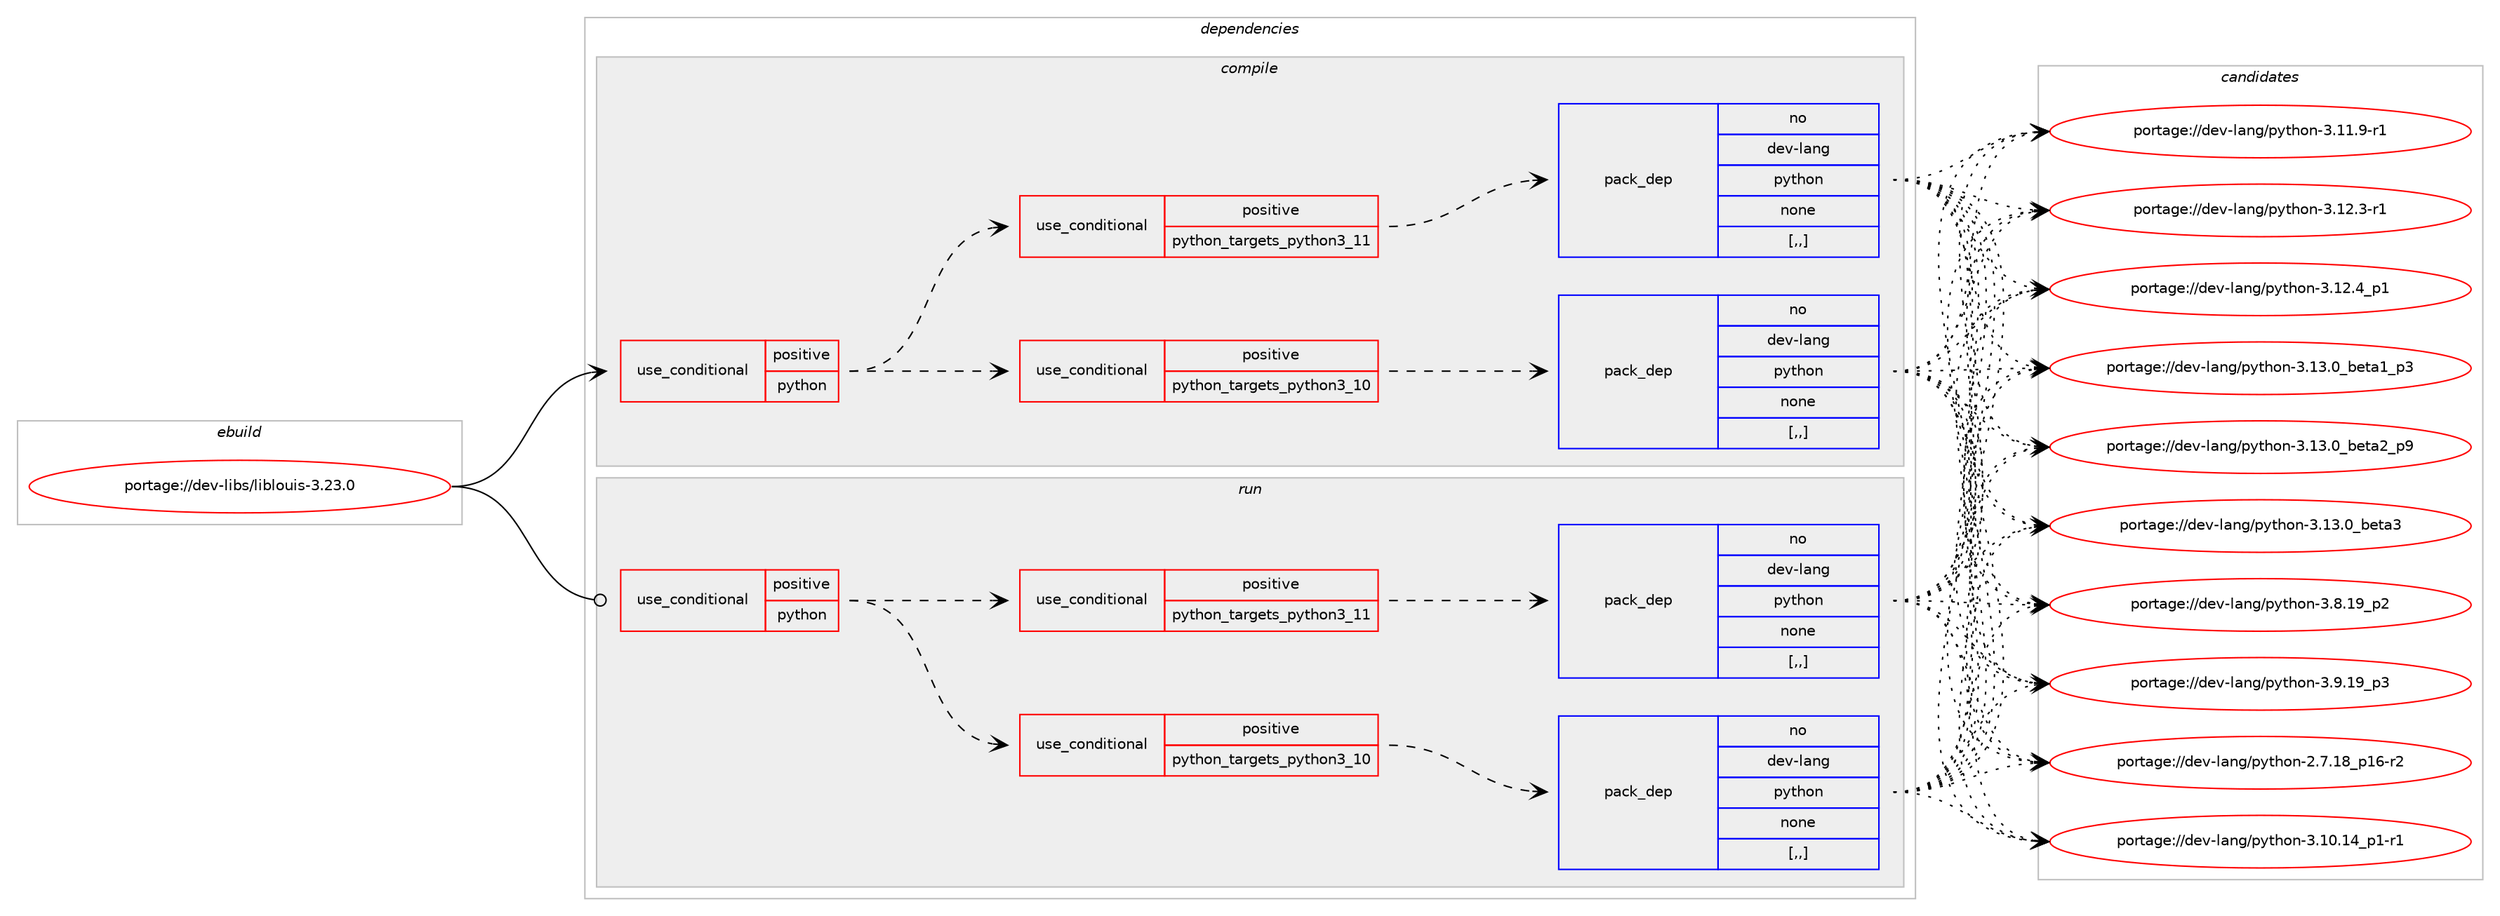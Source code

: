 digraph prolog {

# *************
# Graph options
# *************

newrank=true;
concentrate=true;
compound=true;
graph [rankdir=LR,fontname=Helvetica,fontsize=10,ranksep=1.5];#, ranksep=2.5, nodesep=0.2];
edge  [arrowhead=vee];
node  [fontname=Helvetica,fontsize=10];

# **********
# The ebuild
# **********

subgraph cluster_leftcol {
color=gray;
rank=same;
label=<<i>ebuild</i>>;
id [label="portage://dev-libs/liblouis-3.23.0", color=red, width=4, href="../dev-libs/liblouis-3.23.0.svg"];
}

# ****************
# The dependencies
# ****************

subgraph cluster_midcol {
color=gray;
label=<<i>dependencies</i>>;
subgraph cluster_compile {
fillcolor="#eeeeee";
style=filled;
label=<<i>compile</i>>;
subgraph cond26186 {
dependency107678 [label=<<TABLE BORDER="0" CELLBORDER="1" CELLSPACING="0" CELLPADDING="4"><TR><TD ROWSPAN="3" CELLPADDING="10">use_conditional</TD></TR><TR><TD>positive</TD></TR><TR><TD>python</TD></TR></TABLE>>, shape=none, color=red];
subgraph cond26187 {
dependency107679 [label=<<TABLE BORDER="0" CELLBORDER="1" CELLSPACING="0" CELLPADDING="4"><TR><TD ROWSPAN="3" CELLPADDING="10">use_conditional</TD></TR><TR><TD>positive</TD></TR><TR><TD>python_targets_python3_10</TD></TR></TABLE>>, shape=none, color=red];
subgraph pack80333 {
dependency107680 [label=<<TABLE BORDER="0" CELLBORDER="1" CELLSPACING="0" CELLPADDING="4" WIDTH="220"><TR><TD ROWSPAN="6" CELLPADDING="30">pack_dep</TD></TR><TR><TD WIDTH="110">no</TD></TR><TR><TD>dev-lang</TD></TR><TR><TD>python</TD></TR><TR><TD>none</TD></TR><TR><TD>[,,]</TD></TR></TABLE>>, shape=none, color=blue];
}
dependency107679:e -> dependency107680:w [weight=20,style="dashed",arrowhead="vee"];
}
dependency107678:e -> dependency107679:w [weight=20,style="dashed",arrowhead="vee"];
subgraph cond26188 {
dependency107681 [label=<<TABLE BORDER="0" CELLBORDER="1" CELLSPACING="0" CELLPADDING="4"><TR><TD ROWSPAN="3" CELLPADDING="10">use_conditional</TD></TR><TR><TD>positive</TD></TR><TR><TD>python_targets_python3_11</TD></TR></TABLE>>, shape=none, color=red];
subgraph pack80334 {
dependency107682 [label=<<TABLE BORDER="0" CELLBORDER="1" CELLSPACING="0" CELLPADDING="4" WIDTH="220"><TR><TD ROWSPAN="6" CELLPADDING="30">pack_dep</TD></TR><TR><TD WIDTH="110">no</TD></TR><TR><TD>dev-lang</TD></TR><TR><TD>python</TD></TR><TR><TD>none</TD></TR><TR><TD>[,,]</TD></TR></TABLE>>, shape=none, color=blue];
}
dependency107681:e -> dependency107682:w [weight=20,style="dashed",arrowhead="vee"];
}
dependency107678:e -> dependency107681:w [weight=20,style="dashed",arrowhead="vee"];
}
id:e -> dependency107678:w [weight=20,style="solid",arrowhead="vee"];
}
subgraph cluster_compileandrun {
fillcolor="#eeeeee";
style=filled;
label=<<i>compile and run</i>>;
}
subgraph cluster_run {
fillcolor="#eeeeee";
style=filled;
label=<<i>run</i>>;
subgraph cond26189 {
dependency107683 [label=<<TABLE BORDER="0" CELLBORDER="1" CELLSPACING="0" CELLPADDING="4"><TR><TD ROWSPAN="3" CELLPADDING="10">use_conditional</TD></TR><TR><TD>positive</TD></TR><TR><TD>python</TD></TR></TABLE>>, shape=none, color=red];
subgraph cond26190 {
dependency107684 [label=<<TABLE BORDER="0" CELLBORDER="1" CELLSPACING="0" CELLPADDING="4"><TR><TD ROWSPAN="3" CELLPADDING="10">use_conditional</TD></TR><TR><TD>positive</TD></TR><TR><TD>python_targets_python3_10</TD></TR></TABLE>>, shape=none, color=red];
subgraph pack80335 {
dependency107685 [label=<<TABLE BORDER="0" CELLBORDER="1" CELLSPACING="0" CELLPADDING="4" WIDTH="220"><TR><TD ROWSPAN="6" CELLPADDING="30">pack_dep</TD></TR><TR><TD WIDTH="110">no</TD></TR><TR><TD>dev-lang</TD></TR><TR><TD>python</TD></TR><TR><TD>none</TD></TR><TR><TD>[,,]</TD></TR></TABLE>>, shape=none, color=blue];
}
dependency107684:e -> dependency107685:w [weight=20,style="dashed",arrowhead="vee"];
}
dependency107683:e -> dependency107684:w [weight=20,style="dashed",arrowhead="vee"];
subgraph cond26191 {
dependency107686 [label=<<TABLE BORDER="0" CELLBORDER="1" CELLSPACING="0" CELLPADDING="4"><TR><TD ROWSPAN="3" CELLPADDING="10">use_conditional</TD></TR><TR><TD>positive</TD></TR><TR><TD>python_targets_python3_11</TD></TR></TABLE>>, shape=none, color=red];
subgraph pack80336 {
dependency107687 [label=<<TABLE BORDER="0" CELLBORDER="1" CELLSPACING="0" CELLPADDING="4" WIDTH="220"><TR><TD ROWSPAN="6" CELLPADDING="30">pack_dep</TD></TR><TR><TD WIDTH="110">no</TD></TR><TR><TD>dev-lang</TD></TR><TR><TD>python</TD></TR><TR><TD>none</TD></TR><TR><TD>[,,]</TD></TR></TABLE>>, shape=none, color=blue];
}
dependency107686:e -> dependency107687:w [weight=20,style="dashed",arrowhead="vee"];
}
dependency107683:e -> dependency107686:w [weight=20,style="dashed",arrowhead="vee"];
}
id:e -> dependency107683:w [weight=20,style="solid",arrowhead="odot"];
}
}

# **************
# The candidates
# **************

subgraph cluster_choices {
rank=same;
color=gray;
label=<<i>candidates</i>>;

subgraph choice80333 {
color=black;
nodesep=1;
choice100101118451089711010347112121116104111110455046554649569511249544511450 [label="portage://dev-lang/python-2.7.18_p16-r2", color=red, width=4,href="../dev-lang/python-2.7.18_p16-r2.svg"];
choice100101118451089711010347112121116104111110455146494846495295112494511449 [label="portage://dev-lang/python-3.10.14_p1-r1", color=red, width=4,href="../dev-lang/python-3.10.14_p1-r1.svg"];
choice100101118451089711010347112121116104111110455146494946574511449 [label="portage://dev-lang/python-3.11.9-r1", color=red, width=4,href="../dev-lang/python-3.11.9-r1.svg"];
choice100101118451089711010347112121116104111110455146495046514511449 [label="portage://dev-lang/python-3.12.3-r1", color=red, width=4,href="../dev-lang/python-3.12.3-r1.svg"];
choice100101118451089711010347112121116104111110455146495046529511249 [label="portage://dev-lang/python-3.12.4_p1", color=red, width=4,href="../dev-lang/python-3.12.4_p1.svg"];
choice10010111845108971101034711212111610411111045514649514648959810111697499511251 [label="portage://dev-lang/python-3.13.0_beta1_p3", color=red, width=4,href="../dev-lang/python-3.13.0_beta1_p3.svg"];
choice10010111845108971101034711212111610411111045514649514648959810111697509511257 [label="portage://dev-lang/python-3.13.0_beta2_p9", color=red, width=4,href="../dev-lang/python-3.13.0_beta2_p9.svg"];
choice1001011184510897110103471121211161041111104551464951464895981011169751 [label="portage://dev-lang/python-3.13.0_beta3", color=red, width=4,href="../dev-lang/python-3.13.0_beta3.svg"];
choice100101118451089711010347112121116104111110455146564649579511250 [label="portage://dev-lang/python-3.8.19_p2", color=red, width=4,href="../dev-lang/python-3.8.19_p2.svg"];
choice100101118451089711010347112121116104111110455146574649579511251 [label="portage://dev-lang/python-3.9.19_p3", color=red, width=4,href="../dev-lang/python-3.9.19_p3.svg"];
dependency107680:e -> choice100101118451089711010347112121116104111110455046554649569511249544511450:w [style=dotted,weight="100"];
dependency107680:e -> choice100101118451089711010347112121116104111110455146494846495295112494511449:w [style=dotted,weight="100"];
dependency107680:e -> choice100101118451089711010347112121116104111110455146494946574511449:w [style=dotted,weight="100"];
dependency107680:e -> choice100101118451089711010347112121116104111110455146495046514511449:w [style=dotted,weight="100"];
dependency107680:e -> choice100101118451089711010347112121116104111110455146495046529511249:w [style=dotted,weight="100"];
dependency107680:e -> choice10010111845108971101034711212111610411111045514649514648959810111697499511251:w [style=dotted,weight="100"];
dependency107680:e -> choice10010111845108971101034711212111610411111045514649514648959810111697509511257:w [style=dotted,weight="100"];
dependency107680:e -> choice1001011184510897110103471121211161041111104551464951464895981011169751:w [style=dotted,weight="100"];
dependency107680:e -> choice100101118451089711010347112121116104111110455146564649579511250:w [style=dotted,weight="100"];
dependency107680:e -> choice100101118451089711010347112121116104111110455146574649579511251:w [style=dotted,weight="100"];
}
subgraph choice80334 {
color=black;
nodesep=1;
choice100101118451089711010347112121116104111110455046554649569511249544511450 [label="portage://dev-lang/python-2.7.18_p16-r2", color=red, width=4,href="../dev-lang/python-2.7.18_p16-r2.svg"];
choice100101118451089711010347112121116104111110455146494846495295112494511449 [label="portage://dev-lang/python-3.10.14_p1-r1", color=red, width=4,href="../dev-lang/python-3.10.14_p1-r1.svg"];
choice100101118451089711010347112121116104111110455146494946574511449 [label="portage://dev-lang/python-3.11.9-r1", color=red, width=4,href="../dev-lang/python-3.11.9-r1.svg"];
choice100101118451089711010347112121116104111110455146495046514511449 [label="portage://dev-lang/python-3.12.3-r1", color=red, width=4,href="../dev-lang/python-3.12.3-r1.svg"];
choice100101118451089711010347112121116104111110455146495046529511249 [label="portage://dev-lang/python-3.12.4_p1", color=red, width=4,href="../dev-lang/python-3.12.4_p1.svg"];
choice10010111845108971101034711212111610411111045514649514648959810111697499511251 [label="portage://dev-lang/python-3.13.0_beta1_p3", color=red, width=4,href="../dev-lang/python-3.13.0_beta1_p3.svg"];
choice10010111845108971101034711212111610411111045514649514648959810111697509511257 [label="portage://dev-lang/python-3.13.0_beta2_p9", color=red, width=4,href="../dev-lang/python-3.13.0_beta2_p9.svg"];
choice1001011184510897110103471121211161041111104551464951464895981011169751 [label="portage://dev-lang/python-3.13.0_beta3", color=red, width=4,href="../dev-lang/python-3.13.0_beta3.svg"];
choice100101118451089711010347112121116104111110455146564649579511250 [label="portage://dev-lang/python-3.8.19_p2", color=red, width=4,href="../dev-lang/python-3.8.19_p2.svg"];
choice100101118451089711010347112121116104111110455146574649579511251 [label="portage://dev-lang/python-3.9.19_p3", color=red, width=4,href="../dev-lang/python-3.9.19_p3.svg"];
dependency107682:e -> choice100101118451089711010347112121116104111110455046554649569511249544511450:w [style=dotted,weight="100"];
dependency107682:e -> choice100101118451089711010347112121116104111110455146494846495295112494511449:w [style=dotted,weight="100"];
dependency107682:e -> choice100101118451089711010347112121116104111110455146494946574511449:w [style=dotted,weight="100"];
dependency107682:e -> choice100101118451089711010347112121116104111110455146495046514511449:w [style=dotted,weight="100"];
dependency107682:e -> choice100101118451089711010347112121116104111110455146495046529511249:w [style=dotted,weight="100"];
dependency107682:e -> choice10010111845108971101034711212111610411111045514649514648959810111697499511251:w [style=dotted,weight="100"];
dependency107682:e -> choice10010111845108971101034711212111610411111045514649514648959810111697509511257:w [style=dotted,weight="100"];
dependency107682:e -> choice1001011184510897110103471121211161041111104551464951464895981011169751:w [style=dotted,weight="100"];
dependency107682:e -> choice100101118451089711010347112121116104111110455146564649579511250:w [style=dotted,weight="100"];
dependency107682:e -> choice100101118451089711010347112121116104111110455146574649579511251:w [style=dotted,weight="100"];
}
subgraph choice80335 {
color=black;
nodesep=1;
choice100101118451089711010347112121116104111110455046554649569511249544511450 [label="portage://dev-lang/python-2.7.18_p16-r2", color=red, width=4,href="../dev-lang/python-2.7.18_p16-r2.svg"];
choice100101118451089711010347112121116104111110455146494846495295112494511449 [label="portage://dev-lang/python-3.10.14_p1-r1", color=red, width=4,href="../dev-lang/python-3.10.14_p1-r1.svg"];
choice100101118451089711010347112121116104111110455146494946574511449 [label="portage://dev-lang/python-3.11.9-r1", color=red, width=4,href="../dev-lang/python-3.11.9-r1.svg"];
choice100101118451089711010347112121116104111110455146495046514511449 [label="portage://dev-lang/python-3.12.3-r1", color=red, width=4,href="../dev-lang/python-3.12.3-r1.svg"];
choice100101118451089711010347112121116104111110455146495046529511249 [label="portage://dev-lang/python-3.12.4_p1", color=red, width=4,href="../dev-lang/python-3.12.4_p1.svg"];
choice10010111845108971101034711212111610411111045514649514648959810111697499511251 [label="portage://dev-lang/python-3.13.0_beta1_p3", color=red, width=4,href="../dev-lang/python-3.13.0_beta1_p3.svg"];
choice10010111845108971101034711212111610411111045514649514648959810111697509511257 [label="portage://dev-lang/python-3.13.0_beta2_p9", color=red, width=4,href="../dev-lang/python-3.13.0_beta2_p9.svg"];
choice1001011184510897110103471121211161041111104551464951464895981011169751 [label="portage://dev-lang/python-3.13.0_beta3", color=red, width=4,href="../dev-lang/python-3.13.0_beta3.svg"];
choice100101118451089711010347112121116104111110455146564649579511250 [label="portage://dev-lang/python-3.8.19_p2", color=red, width=4,href="../dev-lang/python-3.8.19_p2.svg"];
choice100101118451089711010347112121116104111110455146574649579511251 [label="portage://dev-lang/python-3.9.19_p3", color=red, width=4,href="../dev-lang/python-3.9.19_p3.svg"];
dependency107685:e -> choice100101118451089711010347112121116104111110455046554649569511249544511450:w [style=dotted,weight="100"];
dependency107685:e -> choice100101118451089711010347112121116104111110455146494846495295112494511449:w [style=dotted,weight="100"];
dependency107685:e -> choice100101118451089711010347112121116104111110455146494946574511449:w [style=dotted,weight="100"];
dependency107685:e -> choice100101118451089711010347112121116104111110455146495046514511449:w [style=dotted,weight="100"];
dependency107685:e -> choice100101118451089711010347112121116104111110455146495046529511249:w [style=dotted,weight="100"];
dependency107685:e -> choice10010111845108971101034711212111610411111045514649514648959810111697499511251:w [style=dotted,weight="100"];
dependency107685:e -> choice10010111845108971101034711212111610411111045514649514648959810111697509511257:w [style=dotted,weight="100"];
dependency107685:e -> choice1001011184510897110103471121211161041111104551464951464895981011169751:w [style=dotted,weight="100"];
dependency107685:e -> choice100101118451089711010347112121116104111110455146564649579511250:w [style=dotted,weight="100"];
dependency107685:e -> choice100101118451089711010347112121116104111110455146574649579511251:w [style=dotted,weight="100"];
}
subgraph choice80336 {
color=black;
nodesep=1;
choice100101118451089711010347112121116104111110455046554649569511249544511450 [label="portage://dev-lang/python-2.7.18_p16-r2", color=red, width=4,href="../dev-lang/python-2.7.18_p16-r2.svg"];
choice100101118451089711010347112121116104111110455146494846495295112494511449 [label="portage://dev-lang/python-3.10.14_p1-r1", color=red, width=4,href="../dev-lang/python-3.10.14_p1-r1.svg"];
choice100101118451089711010347112121116104111110455146494946574511449 [label="portage://dev-lang/python-3.11.9-r1", color=red, width=4,href="../dev-lang/python-3.11.9-r1.svg"];
choice100101118451089711010347112121116104111110455146495046514511449 [label="portage://dev-lang/python-3.12.3-r1", color=red, width=4,href="../dev-lang/python-3.12.3-r1.svg"];
choice100101118451089711010347112121116104111110455146495046529511249 [label="portage://dev-lang/python-3.12.4_p1", color=red, width=4,href="../dev-lang/python-3.12.4_p1.svg"];
choice10010111845108971101034711212111610411111045514649514648959810111697499511251 [label="portage://dev-lang/python-3.13.0_beta1_p3", color=red, width=4,href="../dev-lang/python-3.13.0_beta1_p3.svg"];
choice10010111845108971101034711212111610411111045514649514648959810111697509511257 [label="portage://dev-lang/python-3.13.0_beta2_p9", color=red, width=4,href="../dev-lang/python-3.13.0_beta2_p9.svg"];
choice1001011184510897110103471121211161041111104551464951464895981011169751 [label="portage://dev-lang/python-3.13.0_beta3", color=red, width=4,href="../dev-lang/python-3.13.0_beta3.svg"];
choice100101118451089711010347112121116104111110455146564649579511250 [label="portage://dev-lang/python-3.8.19_p2", color=red, width=4,href="../dev-lang/python-3.8.19_p2.svg"];
choice100101118451089711010347112121116104111110455146574649579511251 [label="portage://dev-lang/python-3.9.19_p3", color=red, width=4,href="../dev-lang/python-3.9.19_p3.svg"];
dependency107687:e -> choice100101118451089711010347112121116104111110455046554649569511249544511450:w [style=dotted,weight="100"];
dependency107687:e -> choice100101118451089711010347112121116104111110455146494846495295112494511449:w [style=dotted,weight="100"];
dependency107687:e -> choice100101118451089711010347112121116104111110455146494946574511449:w [style=dotted,weight="100"];
dependency107687:e -> choice100101118451089711010347112121116104111110455146495046514511449:w [style=dotted,weight="100"];
dependency107687:e -> choice100101118451089711010347112121116104111110455146495046529511249:w [style=dotted,weight="100"];
dependency107687:e -> choice10010111845108971101034711212111610411111045514649514648959810111697499511251:w [style=dotted,weight="100"];
dependency107687:e -> choice10010111845108971101034711212111610411111045514649514648959810111697509511257:w [style=dotted,weight="100"];
dependency107687:e -> choice1001011184510897110103471121211161041111104551464951464895981011169751:w [style=dotted,weight="100"];
dependency107687:e -> choice100101118451089711010347112121116104111110455146564649579511250:w [style=dotted,weight="100"];
dependency107687:e -> choice100101118451089711010347112121116104111110455146574649579511251:w [style=dotted,weight="100"];
}
}

}
